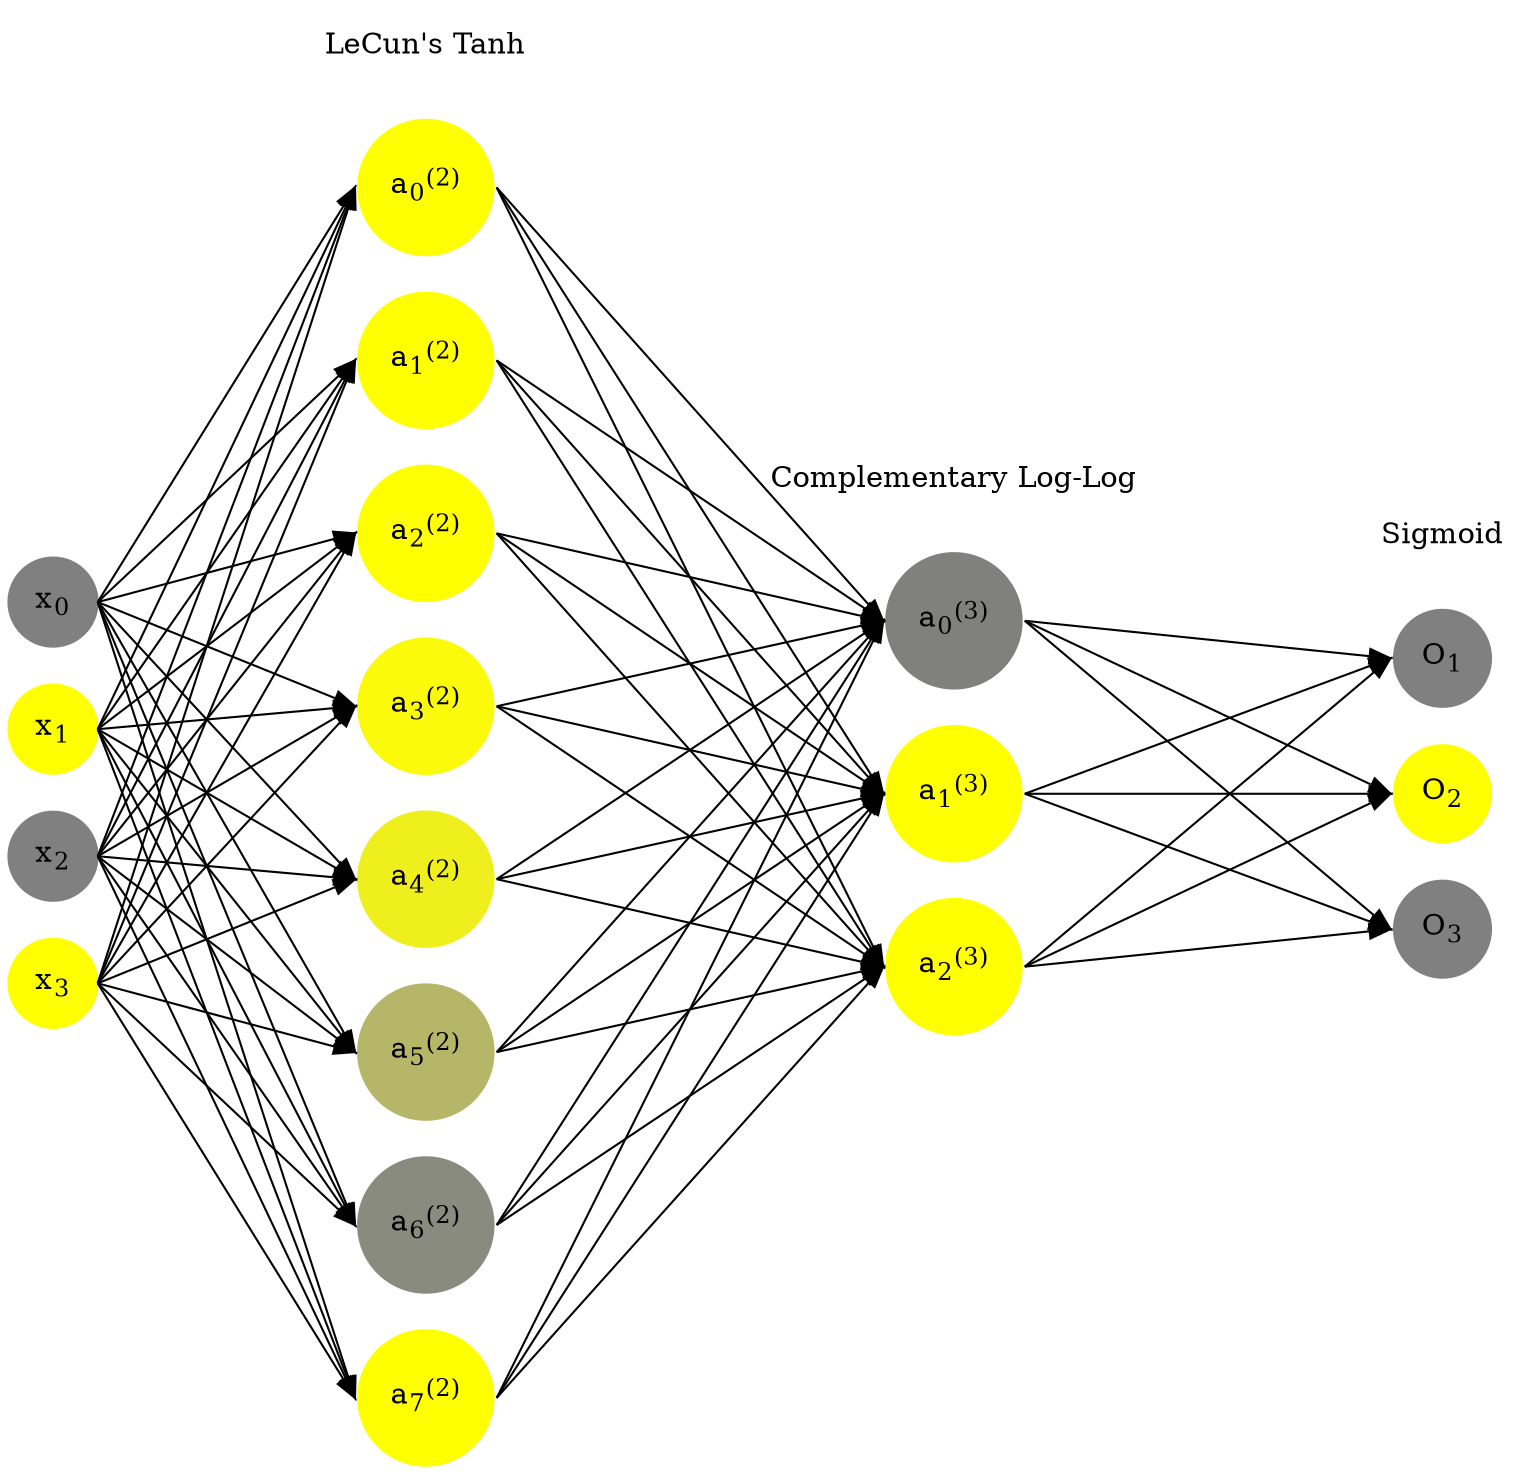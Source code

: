 digraph G {
	rankdir = LR;
	splines=false;
	edge[style=invis];
	ranksep= 1.4;
	{
	node [shape=circle, color="0.1667, 0.0, 0.5", style=filled, fillcolor="0.1667, 0.0, 0.5"];
	x0 [label=<x<sub>0</sub>>];
	}
	{
	node [shape=circle, color="0.1667, 1.0, 1.0", style=filled, fillcolor="0.1667, 1.0, 1.0"];
	x1 [label=<x<sub>1</sub>>];
	}
	{
	node [shape=circle, color="0.1667, 0.0, 0.5", style=filled, fillcolor="0.1667, 0.0, 0.5"];
	x2 [label=<x<sub>2</sub>>];
	}
	{
	node [shape=circle, color="0.1667, 1.0, 1.0", style=filled, fillcolor="0.1667, 1.0, 1.0"];
	x3 [label=<x<sub>3</sub>>];
	}
	{
	node [shape=circle, color="0.1667, 1.273742, 1.136871", style=filled, fillcolor="0.1667, 1.273742, 1.136871"];
	a02 [label=<a<sub>0</sub><sup>(2)</sup>>];
	}
	{
	node [shape=circle, color="0.1667, 1.319373, 1.159687", style=filled, fillcolor="0.1667, 1.319373, 1.159687"];
	a12 [label=<a<sub>1</sub><sup>(2)</sup>>];
	}
	{
	node [shape=circle, color="0.1667, 1.655069, 1.327535", style=filled, fillcolor="0.1667, 1.655069, 1.327535"];
	a22 [label=<a<sub>2</sub><sup>(2)</sup>>];
	}
	{
	node [shape=circle, color="0.1667, 0.956122, 0.978061", style=filled, fillcolor="0.1667, 0.956122, 0.978061"];
	a32 [label=<a<sub>3</sub><sup>(2)</sup>>];
	}
	{
	node [shape=circle, color="0.1667, 0.875009, 0.937504", style=filled, fillcolor="0.1667, 0.875009, 0.937504"];
	a42 [label=<a<sub>4</sub><sup>(2)</sup>>];
	}
	{
	node [shape=circle, color="0.1667, 0.427418, 0.713709", style=filled, fillcolor="0.1667, 0.427418, 0.713709"];
	a52 [label=<a<sub>5</sub><sup>(2)</sup>>];
	}
	{
	node [shape=circle, color="0.1667, 0.085957, 0.542978", style=filled, fillcolor="0.1667, 0.085957, 0.542978"];
	a62 [label=<a<sub>6</sub><sup>(2)</sup>>];
	}
	{
	node [shape=circle, color="0.1667, 1.570198, 1.285099", style=filled, fillcolor="0.1667, 1.570198, 1.285099"];
	a72 [label=<a<sub>7</sub><sup>(2)</sup>>];
	}
	{
	node [shape=circle, color="0.1667, 0.000027, 0.500013", style=filled, fillcolor="0.1667, 0.000027, 0.500013"];
	a03 [label=<a<sub>0</sub><sup>(3)</sup>>];
	}
	{
	node [shape=circle, color="0.1667, 0.999907, 0.999953", style=filled, fillcolor="0.1667, 0.999907, 0.999953"];
	a13 [label=<a<sub>1</sub><sup>(3)</sup>>];
	}
	{
	node [shape=circle, color="0.1667, 1.000000, 1.000000", style=filled, fillcolor="0.1667, 1.000000, 1.000000"];
	a23 [label=<a<sub>2</sub><sup>(3)</sup>>];
	}
	{
	node [shape=circle, color="0.1667, 0.0, 0.5", style=filled, fillcolor="0.1667, 0.0, 0.5"];
	O1 [label=<O<sub>1</sub>>];
	}
	{
	node [shape=circle, color="0.1667, 1.0, 1.0", style=filled, fillcolor="0.1667, 1.0, 1.0"];
	O2 [label=<O<sub>2</sub>>];
	}
	{
	node [shape=circle, color="0.1667, 0.0, 0.5", style=filled, fillcolor="0.1667, 0.0, 0.5"];
	O3 [label=<O<sub>3</sub>>];
	}
	{
	rank=same;
	x0->x1->x2->x3;
	}
	{
	rank=same;
	a02->a12->a22->a32->a42->a52->a62->a72;
	}
	{
	rank=same;
	a03->a13->a23;
	}
	{
	rank=same;
	O1->O2->O3;
	}
	l1 [shape=plaintext,label="LeCun's Tanh"];
	l1->a02;
	{rank=same; l1;a02};
	l2 [shape=plaintext,label="Complementary Log-Log"];
	l2->a03;
	{rank=same; l2;a03};
	l3 [shape=plaintext,label="Sigmoid"];
	l3->O1;
	{rank=same; l3;O1};
edge[style=solid, tailport=e, headport=w];
	{x0;x1;x2;x3} -> {a02;a12;a22;a32;a42;a52;a62;a72};
	{a02;a12;a22;a32;a42;a52;a62;a72} -> {a03;a13;a23};
	{a03;a13;a23} -> {O1,O2,O3};
}